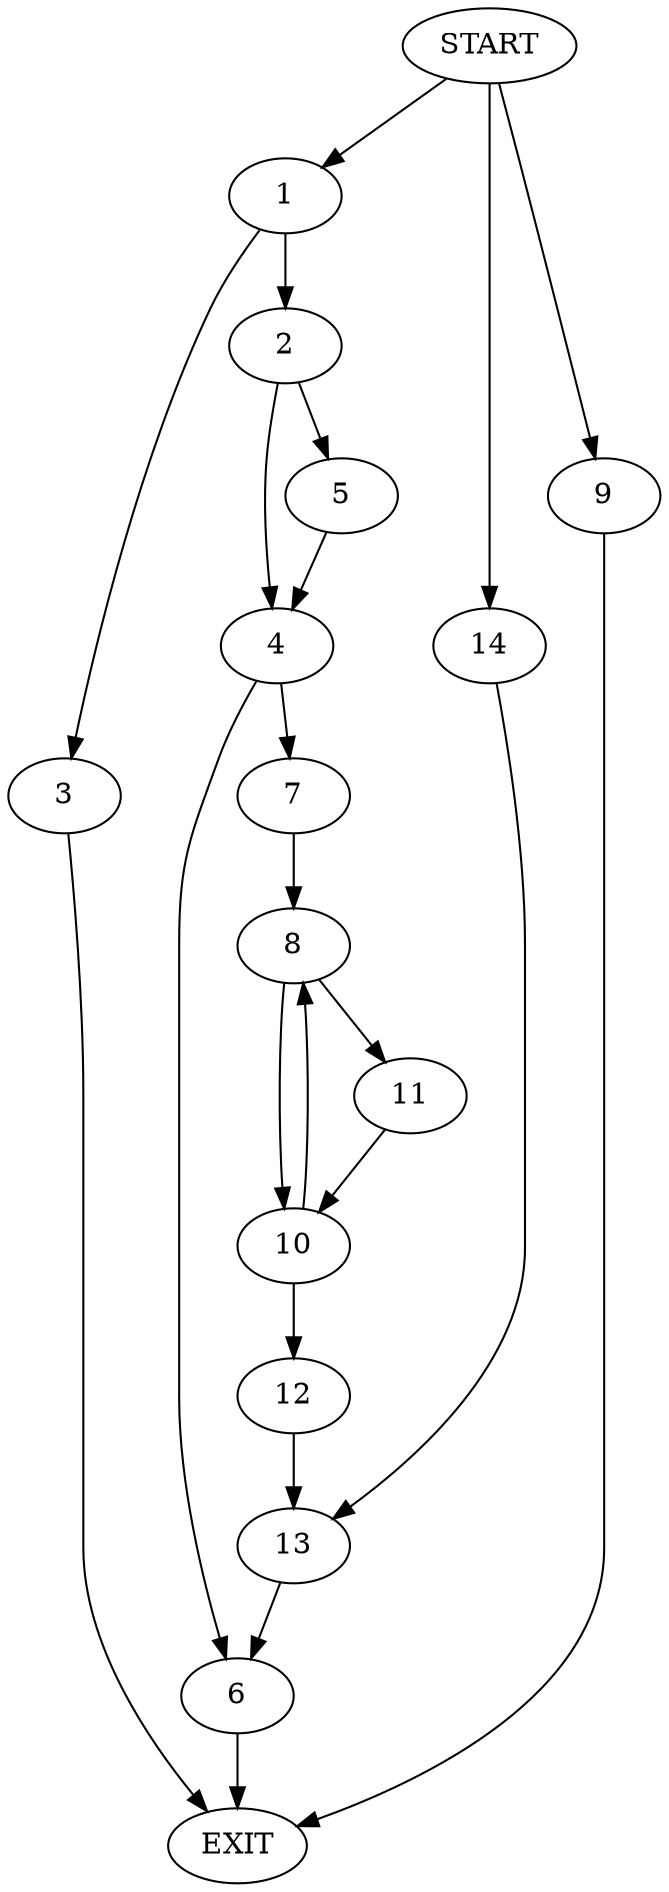 digraph {
0 [label="START"]
15 [label="EXIT"]
0 -> 1
1 -> 2
1 -> 3
3 -> 15
2 -> 4
2 -> 5
5 -> 4
4 -> 6
4 -> 7
7 -> 8
6 -> 15
0 -> 9
9 -> 15
8 -> 10
8 -> 11
11 -> 10
10 -> 8
10 -> 12
12 -> 13
0 -> 14
14 -> 13
13 -> 6
}
